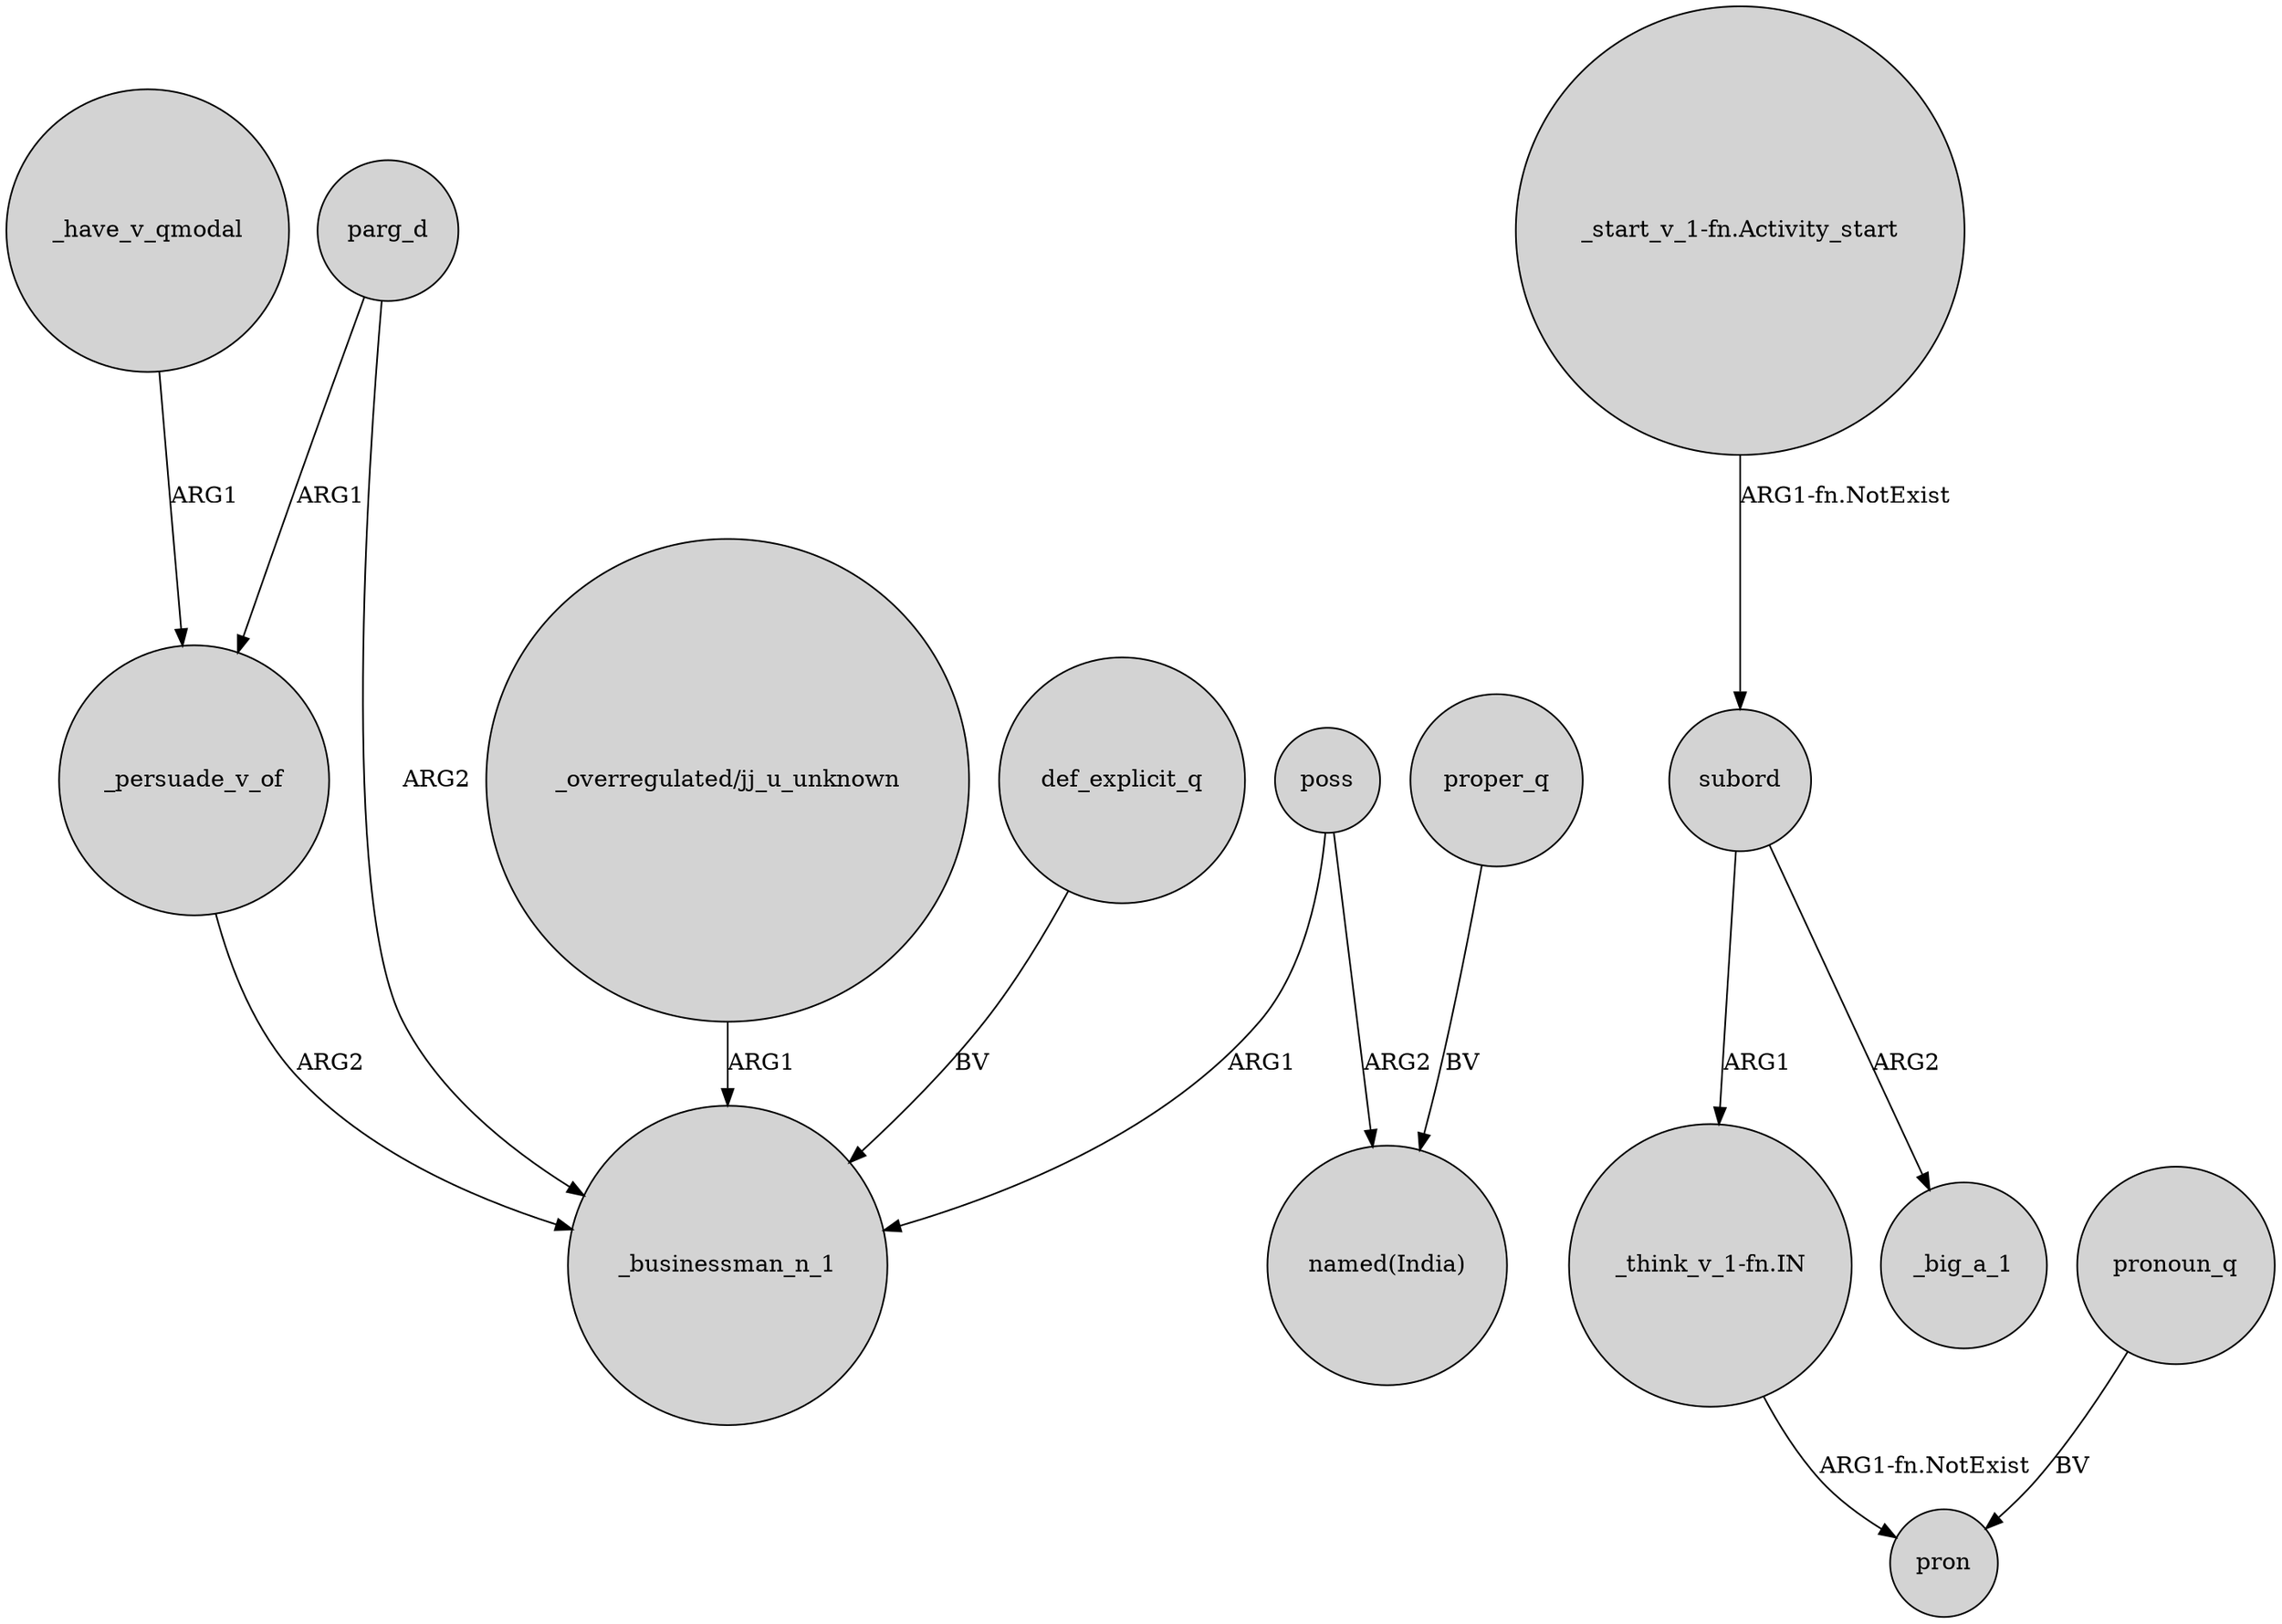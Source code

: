 digraph {
	node [shape=circle style=filled]
	_persuade_v_of -> _businessman_n_1 [label=ARG2]
	"_start_v_1-fn.Activity_start" -> subord [label="ARG1-fn.NotExist"]
	_have_v_qmodal -> _persuade_v_of [label=ARG1]
	pronoun_q -> pron [label=BV]
	subord -> "_think_v_1-fn.IN" [label=ARG1]
	subord -> _big_a_1 [label=ARG2]
	def_explicit_q -> _businessman_n_1 [label=BV]
	"_think_v_1-fn.IN" -> pron [label="ARG1-fn.NotExist"]
	poss -> _businessman_n_1 [label=ARG1]
	poss -> "named(India)" [label=ARG2]
	parg_d -> _businessman_n_1 [label=ARG2]
	"_overregulated/jj_u_unknown" -> _businessman_n_1 [label=ARG1]
	proper_q -> "named(India)" [label=BV]
	parg_d -> _persuade_v_of [label=ARG1]
}

